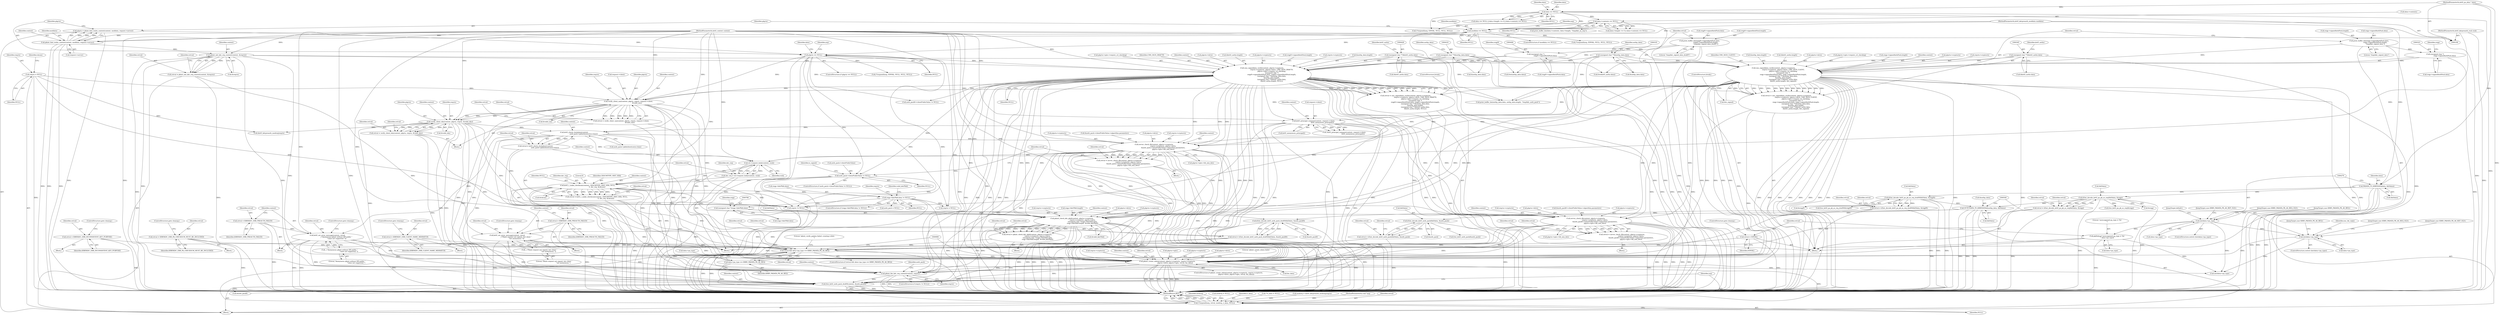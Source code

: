 digraph "0_krb5_e3b5a5e5267818c97750b266df50b6a3d4649604_1@API" {
"1000885" [label="(Call,pkinit_create_edata(context, plgctx->cryptoctx, reqctx->cryptoctx,\n                                plgctx->idctx, plgctx->opts, retval, &e_data))"];
"1000485" [label="(Call,verify_client_eku(context, plgctx, reqctx, &valid_eku))"];
"1000460" [label="(Call,verify_client_san(context, plgctx, reqctx, request->client,\n                                   &valid_san))"];
"1000388" [label="(Call,cms_signeddata_verify(context, plgctx->cryptoctx,\n                                       reqctx->cryptoctx, plgctx->idctx, CMS_SIGN_DRAFT9,\n                                       plgctx->opts->require_crl_checking,\n                                       (unsigned char *)\n                                       reqp9->signedAuthPack.data, reqp9->signedAuthPack.length,\n                                       (unsigned char **)&authp_data.data,\n                                       &authp_data.length,\n                                       (unsigned char **)&krb5_authz.data,\n                                       &krb5_authz.length, NULL))"];
"1000250" [label="(Call,pkinit_init_kdc_req_context(context, &reqctx))"];
"1000222" [label="(Call,pkinit_find_realm_context(context, moddata, request->server))"];
"1000109" [label="(MethodParameterIn,krb5_context context)"];
"1000209" [label="(Call,moddata == NULL)"];
"1000116" [label="(MethodParameterIn,krb5_kdcpreauth_moddata moddata)"];
"1000186" [label="(Call,data == NULL)"];
"1000113" [label="(MethodParameterIn,krb5_pa_data * data)"];
"1000195" [label="(Call,data->contents == NULL)"];
"1000405" [label="(Call,(unsigned char *)\n                                       reqp9->signedAuthPack.data)"];
"1000374" [label="(Call,print_buffer_bin(reqp9->signedAuthPack.data,\n                         reqp9->signedAuthPack.length,\n                         \"/tmp/kdc_signed_data_draft9\"))"];
"1000417" [label="(Call,(unsigned char **)&authp_data.data)"];
"1000427" [label="(Call,(unsigned char **)&krb5_authz.data)"];
"1000229" [label="(Call,plgctx == NULL)"];
"1000220" [label="(Call,plgctx = pkinit_find_realm_context(context, moddata, request->server))"];
"1000305" [label="(Call,cms_signeddata_verify(context, plgctx->cryptoctx,\n                                       reqctx->cryptoctx, plgctx->idctx, CMS_SIGN_CLIENT,\n                                       plgctx->opts->require_crl_checking,\n                                       (unsigned char *)\n                                       reqp->signedAuthPack.data, reqp->signedAuthPack.length,\n                                       (unsigned char **)&authp_data.data,\n                                       &authp_data.length,\n                                       (unsigned char **)&krb5_authz.data,\n                                       &krb5_authz.length, &is_signed))"];
"1000322" [label="(Call,(unsigned char *)\n                                       reqp->signedAuthPack.data)"];
"1000291" [label="(Call,print_buffer_bin(reqp->signedAuthPack.data,\n                         reqp->signedAuthPack.length,\n                         \"/tmp/kdc_signed_data\"))"];
"1000334" [label="(Call,(unsigned char **)&authp_data.data)"];
"1000344" [label="(Call,(unsigned char **)&krb5_authz.data)"];
"1000151" [label="(Call,reqctx = NULL)"];
"1000754" [label="(Call,pkinit_check_kdc_pkid(context, plgctx->cryptoctx,\n                                           reqctx->cryptoctx, plgctx->idctx,\n                                           (unsigned char *)reqp->kdcPkId.data,\n                                           reqp->kdcPkId.length, &valid_kdcPkId))"];
"1000631" [label="(Call,krb5_c_make_checksum(context, CKSUMTYPE_NIST_SHA, NULL,\n                                      0, der_req, &cksum))"];
"1000626" [label="(Call,cb->request_body(context, rock))"];
"1000561" [label="(Call,krb5_check_clockskew(context,\n                                      auth_pack->pkAuthenticator.ctime))"];
"1000509" [label="(Call,krb5_principal_compare(context, request->client,\n                                    krb5_anonymous_principal()))"];
"1000580" [label="(Call,server_check_dh(context, plgctx->cryptoctx,\n                                     reqctx->cryptoctx, plgctx->idctx,\n                                     &auth_pack->clientPublicValue->algorithm.parameters,\n                                     plgctx->opts->dh_min_bits))"];
"1000115" [label="(MethodParameterIn,krb5_kdcpreauth_rock rock)"];
"1000572" [label="(Call,auth_pack->clientPublicValue != NULL)"];
"1000624" [label="(Call,der_req = cb->request_body(context, rock))"];
"1000765" [label="(Call,(unsigned char *)reqp->kdcPkId.data)"];
"1000740" [label="(Call,reqp->kdcPkId.data != NULL)"];
"1000618" [label="(Call,krb5_set_error_message(context, retval,\n                                   _(\"Anonymous pkinit without DH public \"\n                                     \"value not supported.\")))"];
"1000615" [label="(Call,retval = KRB5KDC_ERR_PREAUTH_FAILED)"];
"1000621" [label="(Call,_(\"Anonymous pkinit without DH public \"\n                                     \"value not supported.\"))"];
"1000820" [label="(Call,server_check_dh(context, plgctx->cryptoctx,\n                                     reqctx->cryptoctx, plgctx->idctx,\n                                     &auth_pack9->clientPublicValue->algorithm.parameters,\n                                     plgctx->opts->dh_min_bits))"];
"1000519" [label="(Call,krb5_set_error_message(context, retval,\n                                   _(\"Pkinit request not signed, but client \"\n                                     \"not anonymous.\")))"];
"1000516" [label="(Call,retval = KRB5KDC_ERR_PREAUTH_FAILED)"];
"1000522" [label="(Call,_(\"Pkinit request not signed, but client \"\n                                     \"not anonymous.\"))"];
"1000874" [label="(Call,retval && data->pa_type == KRB5_PADATA_PK_AS_REQ)"];
"1000578" [label="(Call,retval = server_check_dh(context, plgctx->cryptoctx,\n                                     reqctx->cryptoctx, plgctx->idctx,\n                                     &auth_pack->clientPublicValue->algorithm.parameters,\n                                     plgctx->opts->dh_min_bits))"];
"1000629" [label="(Call,retval = krb5_c_make_checksum(context, CKSUMTYPE_NIST_SHA, NULL,\n                                      0, der_req, &cksum))"];
"1000559" [label="(Call,retval = krb5_check_clockskew(context,\n                                      auth_pack->pkAuthenticator.ctime))"];
"1000458" [label="(Call,retval = verify_client_san(context, plgctx, reqctx, request->client,\n                                   &valid_san))"];
"1000303" [label="(Call,retval = cms_signeddata_verify(context, plgctx->cryptoctx,\n                                       reqctx->cryptoctx, plgctx->idctx, CMS_SIGN_CLIENT,\n                                       plgctx->opts->require_crl_checking,\n                                       (unsigned char *)\n                                       reqp->signedAuthPack.data, reqp->signedAuthPack.length,\n                                       (unsigned char **)&authp_data.data,\n                                       &authp_data.length,\n                                       (unsigned char **)&krb5_authz.data,\n                                       &krb5_authz.length, &is_signed))"];
"1000752" [label="(Call,retval = pkinit_check_kdc_pkid(context, plgctx->cryptoctx,\n                                           reqctx->cryptoctx, plgctx->idctx,\n                                           (unsigned char *)reqp->kdcPkId.data,\n                                           reqp->kdcPkId.length, &valid_kdcPkId))"];
"1000501" [label="(Call,retval = KRB5KDC_ERR_INCONSISTENT_KEY_PURPOSE)"];
"1000546" [label="(Call,retval = k5int_decode_krb5_auth_pack(&k5data, &auth_pack))"];
"1000548" [label="(Call,k5int_decode_krb5_auth_pack(&k5data, &auth_pack))"];
"1000533" [label="(Call,OCTETDATA_TO_KRB5DATA(&authp_data, &k5data))"];
"1000363" [label="(Call,k5int_decode_krb5_pa_pk_as_req_draft9(&k5data, &reqp9))"];
"1000264" [label="(Call,PADATA_TO_KRB5DATA(data, &k5data))"];
"1000280" [label="(Call,k5int_decode_krb5_pa_pk_as_req(&k5data, &reqp))"];
"1000735" [label="(Call,retval = KRB5KDC_ERR_PA_CHECKSUM_MUST_BE_INCLUDED)"];
"1000278" [label="(Call,retval = k5int_decode_krb5_pa_pk_as_req(&k5data, &reqp))"];
"1000483" [label="(Call,retval = verify_client_eku(context, plgctx, reqctx, &valid_eku))"];
"1000445" [label="(Call,retval = EINVAL)"];
"1000798" [label="(Call,retval = k5int_decode_krb5_auth_pack_draft9(&k5data, &auth_pack9))"];
"1000800" [label="(Call,k5int_decode_krb5_auth_pack_draft9(&k5data, &auth_pack9))"];
"1000386" [label="(Call,retval = cms_signeddata_verify(context, plgctx->cryptoctx,\n                                       reqctx->cryptoctx, plgctx->idctx, CMS_SIGN_DRAFT9,\n                                       plgctx->opts->require_crl_checking,\n                                       (unsigned char *)\n                                       reqp9->signedAuthPack.data, reqp9->signedAuthPack.length,\n                                       (unsigned char **)&authp_data.data,\n                                       &authp_data.length,\n                                       (unsigned char **)&krb5_authz.data,\n                                       &krb5_authz.length, NULL))"];
"1000479" [label="(Call,retval = KRB5KDC_ERR_CLIENT_NAME_MISMATCH)"];
"1000818" [label="(Call,retval = server_check_dh(context, plgctx->cryptoctx,\n                                     reqctx->cryptoctx, plgctx->idctx,\n                                     &auth_pack9->clientPublicValue->algorithm.parameters,\n                                     plgctx->opts->dh_min_bits))"];
"1000361" [label="(Call,retval = k5int_decode_krb5_pa_pk_as_req_draft9(&k5data, &reqp9))"];
"1000248" [label="(Call,retval = pkinit_init_kdc_req_context(context, &reqctx))"];
"1000876" [label="(Call,data->pa_type == KRB5_PADATA_PK_AS_REQ)"];
"1000440" [label="(Call,pkiDebug(\"unrecognized pa_type = %d\n\", data->pa_type))"];
"1000269" [label="(Call,(int)data->pa_type)"];
"1000539" [label="(Call,(int)data->pa_type)"];
"1000937" [label="(Call,pkinit_fini_kdc_req_context(context, reqctx))"];
"1000943" [label="(Call,free_krb5_auth_pack_draft9(context, &auth_pack9))"];
"1000947" [label="(Call,(*respond)(arg, retval, modreq, e_data, NULL))"];
"1000576" [label="(Identifier,NULL)"];
"1000249" [label="(Identifier,retval)"];
"1000438" [label="(ControlStructure,break;)"];
"1000460" [label="(Call,verify_client_san(context, plgctx, reqctx, request->client,\n                                   &valid_san))"];
"1000386" [label="(Call,retval = cms_signeddata_verify(context, plgctx->cryptoctx,\n                                       reqctx->cryptoctx, plgctx->idctx, CMS_SIGN_DRAFT9,\n                                       plgctx->opts->require_crl_checking,\n                                       (unsigned char *)\n                                       reqp9->signedAuthPack.data, reqp9->signedAuthPack.length,\n                                       (unsigned char **)&authp_data.data,\n                                       &authp_data.length,\n                                       (unsigned char **)&krb5_authz.data,\n                                       &krb5_authz.length, NULL))"];
"1000242" [label="(Identifier,data)"];
"1000752" [label="(Call,retval = pkinit_check_kdc_pkid(context, plgctx->cryptoctx,\n                                           reqctx->cryptoctx, plgctx->idctx,\n                                           (unsigned char *)reqp->kdcPkId.data,\n                                           reqp->kdcPkId.length, &valid_kdcPkId))"];
"1000516" [label="(Call,retval = KRB5KDC_ERR_PREAUTH_FAILED)"];
"1000539" [label="(Call,(int)data->pa_type)"];
"1000417" [label="(Call,(unsigned char **)&authp_data.data)"];
"1000577" [label="(Block,)"];
"1000486" [label="(Identifier,context)"];
"1000617" [label="(Identifier,KRB5KDC_ERR_PREAUTH_FAILED)"];
"1000186" [label="(Call,data == NULL)"];
"1000614" [label="(Block,)"];
"1000839" [label="(Call,plgctx->opts->dh_min_bits)"];
"1000265" [label="(Identifier,data)"];
"1000746" [label="(Identifier,NULL)"];
"1000419" [label="(Call,&authp_data.data)"];
"1000640" [label="(Identifier,retval)"];
"1000569" [label="(Identifier,retval)"];
"1000234" [label="(Identifier,arg)"];
"1000912" [label="(Call,free_krb5_pa_pk_as_req(&reqp))"];
"1000861" [label="(Identifier,enc_tkt_reply)"];
"1000884" [label="(ControlStructure,if (pkinit_create_edata(context, plgctx->cryptoctx, reqctx->cryptoctx,\n                                plgctx->idctx, plgctx->opts, retval, &e_data)))"];
"1000364" [label="(Call,&k5data)"];
"1000756" [label="(Call,plgctx->cryptoctx)"];
"1000271" [label="(Call,data->pa_type)"];
"1000599" [label="(Call,plgctx->opts->dh_min_bits)"];
"1000346" [label="(Call,&krb5_authz.data)"];
"1000374" [label="(Call,print_buffer_bin(reqp9->signedAuthPack.data,\n                         reqp9->signedAuthPack.length,\n                         \"/tmp/kdc_signed_data_draft9\"))"];
"1000869" [label="(Call,reqctx = NULL)"];
"1000331" [label="(Identifier,reqp)"];
"1000116" [label="(MethodParameterIn,krb5_kdcpreauth_moddata moddata)"];
"1000801" [label="(Call,&k5data)"];
"1000278" [label="(Call,retval = k5int_decode_krb5_pa_pk_as_req(&k5data, &reqp))"];
"1000797" [label="(JumpTarget,case KRB5_PADATA_PK_AS_REQ_OLD:)"];
"1000900" [label="(Call,&e_data)"];
"1000821" [label="(Identifier,context)"];
"1000876" [label="(Call,data->pa_type == KRB5_PADATA_PK_AS_REQ)"];
"1000281" [label="(Call,&k5data)"];
"1000736" [label="(Identifier,retval)"];
"1000255" [label="(Identifier,retval)"];
"1000934" [label="(Call,reqctx != NULL)"];
"1000825" [label="(Call,reqctx->cryptoctx)"];
"1000225" [label="(Call,request->server)"];
"1000517" [label="(Identifier,retval)"];
"1000362" [label="(Identifier,retval)"];
"1000188" [label="(Identifier,NULL)"];
"1000581" [label="(Identifier,context)"];
"1000753" [label="(Identifier,retval)"];
"1000820" [label="(Call,server_check_dh(context, plgctx->cryptoctx,\n                                     reqctx->cryptoctx, plgctx->idctx,\n                                     &auth_pack9->clientPublicValue->algorithm.parameters,\n                                     plgctx->opts->dh_min_bits))"];
"1000447" [label="(Identifier,EINVAL)"];
"1000442" [label="(Call,data->pa_type)"];
"1000458" [label="(Call,retval = verify_client_san(context, plgctx, reqctx, request->client,\n                                   &valid_san))"];
"1000800" [label="(Call,k5int_decode_krb5_auth_pack_draft9(&k5data, &auth_pack9))"];
"1000777" [label="(Call,&valid_kdcPkId)"];
"1000213" [label="(Call,(*respond)(arg, EINVAL, NULL, NULL, NULL))"];
"1000435" [label="(Identifier,krb5_authz)"];
"1000933" [label="(ControlStructure,if (reqctx != NULL))"];
"1000488" [label="(Identifier,reqctx)"];
"1000628" [label="(Identifier,rock)"];
"1000251" [label="(Identifier,context)"];
"1000819" [label="(Identifier,retval)"];
"1000741" [label="(Call,reqp->kdcPkId.data)"];
"1000950" [label="(Identifier,modreq)"];
"1000179" [label="(Call,modreq = NULL)"];
"1000546" [label="(Call,retval = k5int_decode_krb5_auth_pack(&k5data, &auth_pack))"];
"1000279" [label="(Identifier,retval)"];
"1000571" [label="(ControlStructure,if (auth_pack->clientPublicValue != NULL))"];
"1000739" [label="(ControlStructure,if (reqp->kdcPkId.data != NULL))"];
"1000201" [label="(Call,(*respond)(arg, EINVAL, NULL, NULL, NULL))"];
"1000407" [label="(Call,reqp9->signedAuthPack.data)"];
"1000951" [label="(Identifier,e_data)"];
"1000759" [label="(Call,reqctx->cryptoctx)"];
"1000942" [label="(Identifier,auth_pack)"];
"1000483" [label="(Call,retval = verify_client_eku(context, plgctx, reqctx, &valid_eku))"];
"1000336" [label="(Call,&authp_data.data)"];
"1000789" [label="(Identifier,reqctx)"];
"1000551" [label="(Call,&auth_pack)"];
"1000439" [label="(JumpTarget,default:)"];
"1000560" [label="(Identifier,retval)"];
"1000554" [label="(Identifier,retval)"];
"1000283" [label="(Call,&reqp)"];
"1000192" [label="(Identifier,data)"];
"1000806" [label="(Identifier,retval)"];
"1000508" [label="(Call,!krb5_principal_compare(context, request->client,\n                                    krb5_anonymous_principal()))"];
"1000582" [label="(Call,plgctx->cryptoctx)"];
"1000470" [label="(Identifier,retval)"];
"1000503" [label="(Identifier,KRB5KDC_ERR_INCONSISTENT_KEY_PURPOSE)"];
"1000286" [label="(Identifier,retval)"];
"1000563" [label="(Call,auth_pack->pkAuthenticator.ctime)"];
"1000240" [label="(Call,print_buffer_bin(data->contents, data->length, \"/tmp/kdc_as_req\"))"];
"1000322" [label="(Call,(unsigned char *)\n                                       reqp->signedAuthPack.data)"];
"1000520" [label="(Identifier,context)"];
"1000504" [label="(ControlStructure,goto cleanup;)"];
"1000119" [label="(Block,)"];
"1000462" [label="(Identifier,plgctx)"];
"1000937" [label="(Call,pkinit_fini_kdc_req_context(context, reqctx))"];
"1000487" [label="(Identifier,plgctx)"];
"1000393" [label="(Call,reqctx->cryptoctx)"];
"1000222" [label="(Call,pkinit_find_realm_context(context, moddata, request->server))"];
"1000189" [label="(Call,data->length <= 0 || data->contents == NULL)"];
"1000423" [label="(Call,&authp_data.length)"];
"1000633" [label="(Identifier,CKSUMTYPE_NIST_SHA)"];
"1000559" [label="(Call,retval = krb5_check_clockskew(context,\n                                      auth_pack->pkAuthenticator.ctime))"];
"1000352" [label="(Identifier,krb5_authz)"];
"1000579" [label="(Identifier,retval)"];
"1000938" [label="(Identifier,context)"];
"1000624" [label="(Call,der_req = cb->request_body(context, rock))"];
"1000780" [label="(Identifier,retval)"];
"1000445" [label="(Call,retval = EINVAL)"];
"1000175" [label="(Call,**e_data = NULL)"];
"1000305" [label="(Call,cms_signeddata_verify(context, plgctx->cryptoctx,\n                                       reqctx->cryptoctx, plgctx->idctx, CMS_SIGN_CLIENT,\n                                       plgctx->opts->require_crl_checking,\n                                       (unsigned char *)\n                                       reqp->signedAuthPack.data, reqp->signedAuthPack.length,\n                                       (unsigned char **)&authp_data.data,\n                                       &authp_data.length,\n                                       (unsigned char **)&krb5_authz.data,\n                                       &krb5_authz.length, &is_signed))"];
"1000947" [label="(Call,(*respond)(arg, retval, modreq, e_data, NULL))"];
"1000754" [label="(Call,pkinit_check_kdc_pkid(context, plgctx->cryptoctx,\n                                           reqctx->cryptoctx, plgctx->idctx,\n                                           (unsigned char *)reqp->kdcPkId.data,\n                                           reqp->kdcPkId.length, &valid_kdcPkId))"];
"1000525" [label="(Call,print_buffer_bin(authp_data.data, authp_data.length, \"/tmp/kdc_auth_pack\"))"];
"1000485" [label="(Call,verify_client_eku(context, plgctx, reqctx, &valid_eku))"];
"1000750" [label="(Identifier,valid_kdcPkId)"];
"1000269" [label="(Call,(int)data->pa_type)"];
"1000828" [label="(Call,plgctx->idctx)"];
"1000388" [label="(Call,cms_signeddata_verify(context, plgctx->cryptoctx,\n                                       reqctx->cryptoctx, plgctx->idctx, CMS_SIGN_DRAFT9,\n                                       plgctx->opts->require_crl_checking,\n                                       (unsigned char *)\n                                       reqp9->signedAuthPack.data, reqp9->signedAuthPack.length,\n                                       (unsigned char **)&authp_data.data,\n                                       &authp_data.length,\n                                       (unsigned char **)&krb5_authz.data,\n                                       &krb5_authz.length, NULL))"];
"1000875" [label="(Identifier,retval)"];
"1000230" [label="(Identifier,plgctx)"];
"1000864" [label="(Call,modreq = (krb5_kdcpreauth_modreq)reqctx)"];
"1000297" [label="(Call,reqp->signedAuthPack.length)"];
"1000457" [label="(Block,)"];
"1000939" [label="(Identifier,reqctx)"];
"1000580" [label="(Call,server_check_dh(context, plgctx->cryptoctx,\n                                     reqctx->cryptoctx, plgctx->idctx,\n                                     &auth_pack->clientPublicValue->algorithm.parameters,\n                                     plgctx->opts->dh_min_bits))"];
"1000292" [label="(Call,reqp->signedAuthPack.data)"];
"1000536" [label="(Call,&k5data)"];
"1000480" [label="(Identifier,retval)"];
"1000502" [label="(Identifier,retval)"];
"1000252" [label="(Call,&reqctx)"];
"1000626" [label="(Call,cb->request_body(context, rock))"];
"1000196" [label="(Call,data->contents)"];
"1000629" [label="(Call,retval = krb5_c_make_checksum(context, CKSUMTYPE_NIST_SHA, NULL,\n                                      0, der_req, &cksum))"];
"1000229" [label="(Call,plgctx == NULL)"];
"1000223" [label="(Identifier,context)"];
"1000109" [label="(MethodParameterIn,krb5_context context)"];
"1000387" [label="(Identifier,retval)"];
"1000533" [label="(Call,OCTETDATA_TO_KRB5DATA(&authp_data, &k5data))"];
"1000940" [label="(Call,free_krb5_auth_pack(&auth_pack))"];
"1000877" [label="(Call,data->pa_type)"];
"1000363" [label="(Call,k5int_decode_krb5_pa_pk_as_req_draft9(&k5data, &reqp9))"];
"1000798" [label="(Call,retval = k5int_decode_krb5_auth_pack_draft9(&k5data, &auth_pack9))"];
"1000896" [label="(Call,plgctx->opts)"];
"1000211" [label="(Identifier,NULL)"];
"1000153" [label="(Identifier,NULL)"];
"1000518" [label="(Identifier,KRB5KDC_ERR_PREAUTH_FAILED)"];
"1000632" [label="(Identifier,context)"];
"1000874" [label="(Call,retval && data->pa_type == KRB5_PADATA_PK_AS_REQ)"];
"1000887" [label="(Call,plgctx->cryptoctx)"];
"1000291" [label="(Call,print_buffer_bin(reqp->signedAuthPack.data,\n                         reqp->signedAuthPack.length,\n                         \"/tmp/kdc_signed_data\"))"];
"1000156" [label="(Identifier,cksum)"];
"1000461" [label="(Identifier,context)"];
"1000429" [label="(Call,&krb5_authz.data)"];
"1000591" [label="(Call,&auth_pack->clientPublicValue->algorithm.parameters)"];
"1000634" [label="(Identifier,NULL)"];
"1000316" [label="(Identifier,CMS_SIGN_CLIENT)"];
"1000484" [label="(Identifier,retval)"];
"1000210" [label="(Identifier,moddata)"];
"1000427" [label="(Call,(unsigned char **)&krb5_authz.data)"];
"1000905" [label="(Call,(int)data->pa_type)"];
"1000187" [label="(Identifier,data)"];
"1000573" [label="(Call,auth_pack->clientPublicValue)"];
"1000489" [label="(Call,&valid_eku)"];
"1000113" [label="(MethodParameterIn,krb5_pa_data * data)"];
"1000929" [label="(Call,free(krb5_authz.data))"];
"1000414" [label="(Identifier,reqp9)"];
"1000302" [label="(Literal,\"/tmp/kdc_signed_data\")"];
"1000562" [label="(Identifier,context)"];
"1000514" [label="(Call,krb5_anonymous_principal())"];
"1000344" [label="(Call,(unsigned char **)&krb5_authz.data)"];
"1000548" [label="(Call,k5int_decode_krb5_auth_pack(&k5data, &auth_pack))"];
"1000185" [label="(Call,data == NULL || data->length <= 0 || data->contents == NULL)"];
"1000561" [label="(Call,krb5_check_clockskew(context,\n                                      auth_pack->pkAuthenticator.ctime))"];
"1000209" [label="(Call,moddata == NULL)"];
"1000588" [label="(Call,plgctx->idctx)"];
"1000831" [label="(Call,&auth_pack9->clientPublicValue->algorithm.parameters)"];
"1000822" [label="(Call,plgctx->cryptoctx)"];
"1000524" [label="(ControlStructure,goto cleanup;)"];
"1000796" [label="(JumpTarget,case KRB5_PADATA_PK_AS_REP_OLD:)"];
"1000615" [label="(Call,retval = KRB5KDC_ERR_PREAUTH_FAILED)"];
"1000340" [label="(Call,&authp_data.length)"];
"1000350" [label="(Call,&krb5_authz.length)"];
"1000354" [label="(Call,&is_signed)"];
"1000400" [label="(Call,plgctx->opts->require_crl_checking)"];
"1000492" [label="(Identifier,retval)"];
"1000303" [label="(Call,retval = cms_signeddata_verify(context, plgctx->cryptoctx,\n                                       reqctx->cryptoctx, plgctx->idctx, CMS_SIGN_CLIENT,\n                                       plgctx->opts->require_crl_checking,\n                                       (unsigned char *)\n                                       reqp->signedAuthPack.data, reqp->signedAuthPack.length,\n                                       (unsigned char **)&authp_data.data,\n                                       &authp_data.length,\n                                       (unsigned char **)&krb5_authz.data,\n                                       &krb5_authz.length, &is_signed))"];
"1000221" [label="(Identifier,plgctx)"];
"1000342" [label="(Identifier,authp_data)"];
"1000943" [label="(Call,free_krb5_auth_pack_draft9(context, &auth_pack9))"];
"1000356" [label="(ControlStructure,break;)"];
"1000199" [label="(Identifier,NULL)"];
"1000549" [label="(Call,&k5data)"];
"1000817" [label="(Block,)"];
"1000572" [label="(Call,auth_pack->clientPublicValue != NULL)"];
"1000425" [label="(Identifier,authp_data)"];
"1000737" [label="(Identifier,KRB5KDC_ERR_PA_CHECKSUM_MUST_BE_INCLUDED)"];
"1000735" [label="(Call,retval = KRB5KDC_ERR_PA_CHECKSUM_MUST_BE_INCLUDED)"];
"1000845" [label="(Identifier,retval)"];
"1000622" [label="(Literal,\"Anonymous pkinit without DH public \"\n                                     \"value not supported.\")"];
"1000399" [label="(Identifier,CMS_SIGN_DRAFT9)"];
"1000637" [label="(Call,&cksum)"];
"1000893" [label="(Call,plgctx->idctx)"];
"1000509" [label="(Call,krb5_principal_compare(context, request->client,\n                                    krb5_anonymous_principal()))"];
"1000767" [label="(Call,reqp->kdcPkId.data)"];
"1000522" [label="(Call,_(\"Pkinit request not signed, but client \"\n                                     \"not anonymous.\"))"];
"1000497" [label="(Block,)"];
"1000738" [label="(ControlStructure,goto cleanup;)"];
"1000357" [label="(JumpTarget,case KRB5_PADATA_PK_AS_REP_OLD:)"];
"1000945" [label="(Call,&auth_pack9)"];
"1000944" [label="(Identifier,context)"];
"1000631" [label="(Call,krb5_c_make_checksum(context, CKSUMTYPE_NIST_SHA, NULL,\n                                      0, der_req, &cksum))"];
"1000214" [label="(Identifier,arg)"];
"1000772" [label="(Call,reqp->kdcPkId.length)"];
"1000195" [label="(Call,data->contents == NULL)"];
"1000903" [label="(Literal,\"pkinit_create_edata failed\n\")"];
"1000618" [label="(Call,krb5_set_error_message(context, retval,\n                                   _(\"Anonymous pkinit without DH public \"\n                                     \"value not supported.\")))"];
"1000740" [label="(Call,reqp->kdcPkId.data != NULL)"];
"1000765" [label="(Call,(unsigned char *)reqp->kdcPkId.data)"];
"1000208" [label="(ControlStructure,if (moddata == NULL))"];
"1000511" [label="(Call,request->client)"];
"1000885" [label="(Call,pkinit_create_edata(context, plgctx->cryptoctx, reqctx->cryptoctx,\n                                plgctx->idctx, plgctx->opts, retval, &e_data))"];
"1000324" [label="(Call,reqp->signedAuthPack.data)"];
"1000463" [label="(Identifier,reqctx)"];
"1000519" [label="(Call,krb5_set_error_message(context, retval,\n                                   _(\"Pkinit request not signed, but client \"\n                                     \"not anonymous.\")))"];
"1000818" [label="(Call,retval = server_check_dh(context, plgctx->cryptoctx,\n                                     reqctx->cryptoctx, plgctx->idctx,\n                                     &auth_pack9->clientPublicValue->algorithm.parameters,\n                                     plgctx->opts->dh_min_bits))"];
"1000544" [label="(Block,)"];
"1000459" [label="(Identifier,retval)"];
"1000437" [label="(Identifier,NULL)"];
"1000616" [label="(Identifier,retval)"];
"1000358" [label="(JumpTarget,case KRB5_PADATA_PK_AS_REQ_OLD:)"];
"1000585" [label="(Call,reqctx->cryptoctx)"];
"1000274" [label="(Block,)"];
"1000799" [label="(Identifier,retval)"];
"1000792" [label="(Call,auth_pack = NULL)"];
"1000538" [label="(ControlStructure,switch ((int)data->pa_type))"];
"1000605" [label="(Identifier,retval)"];
"1000151" [label="(Call,reqctx = NULL)"];
"1000264" [label="(Call,PADATA_TO_KRB5DATA(data, &k5data))"];
"1000630" [label="(Identifier,retval)"];
"1000925" [label="(Call,free(authp_data.data))"];
"1000636" [label="(Identifier,der_req)"];
"1000755" [label="(Identifier,context)"];
"1000523" [label="(Literal,\"Pkinit request not signed, but client \"\n                                     \"not anonymous.\")"];
"1000313" [label="(Call,plgctx->idctx)"];
"1000479" [label="(Call,retval = KRB5KDC_ERR_CLIENT_NAME_MISMATCH)"];
"1000361" [label="(Call,retval = k5int_decode_krb5_pa_pk_as_req_draft9(&k5data, &reqp9))"];
"1000280" [label="(Call,k5int_decode_krb5_pa_pk_as_req(&k5data, &reqp))"];
"1000366" [label="(Call,&reqp9)"];
"1000482" [label="(ControlStructure,goto cleanup;)"];
"1000369" [label="(Identifier,retval)"];
"1000948" [label="(Identifier,arg)"];
"1000266" [label="(Call,&k5data)"];
"1000228" [label="(ControlStructure,if (plgctx == NULL))"];
"1000534" [label="(Call,&authp_data)"];
"1000118" [label="(MethodParameterIn,void *arg)"];
"1000389" [label="(Identifier,context)"];
"1000621" [label="(Call,_(\"Anonymous pkinit without DH public \"\n                                     \"value not supported.\"))"];
"1000268" [label="(ControlStructure,switch ((int)data->pa_type))"];
"1000446" [label="(Identifier,retval)"];
"1000440" [label="(Call,pkiDebug(\"unrecognized pa_type = %d\n\", data->pa_type))"];
"1000922" [label="(Call,free_krb5_pa_pk_as_req_draft9(&reqp9))"];
"1000547" [label="(Identifier,retval)"];
"1000317" [label="(Call,plgctx->opts->require_crl_checking)"];
"1000762" [label="(Call,plgctx->idctx)"];
"1000812" [label="(Call,auth_pack9->clientPublicValue != NULL)"];
"1000115" [label="(MethodParameterIn,krb5_kdcpreauth_rock rock)"];
"1000224" [label="(Identifier,moddata)"];
"1000334" [label="(Call,(unsigned char **)&authp_data.data)"];
"1000747" [label="(Block,)"];
"1000233" [label="(Call,(*respond)(arg, EINVAL, NULL, NULL, NULL))"];
"1000329" [label="(Call,reqp->signedAuthPack.length)"];
"1000510" [label="(Identifier,context)"];
"1000952" [label="(Identifier,NULL)"];
"1000304" [label="(Identifier,retval)"];
"1000515" [label="(Block,)"];
"1000380" [label="(Call,reqp9->signedAuthPack.length)"];
"1000803" [label="(Call,&auth_pack9)"];
"1000953" [label="(MethodReturn,RET)"];
"1000467" [label="(Call,&valid_san)"];
"1000306" [label="(Identifier,context)"];
"1000248" [label="(Call,retval = pkinit_init_kdc_req_context(context, &reqctx))"];
"1000880" [label="(Identifier,KRB5_PADATA_PK_AS_REQ)"];
"1000250" [label="(Call,pkinit_init_kdc_req_context(context, &reqctx))"];
"1000385" [label="(Literal,\"/tmp/kdc_signed_data_draft9\")"];
"1000152" [label="(Identifier,reqctx)"];
"1000625" [label="(Identifier,der_req)"];
"1000883" [label="(Literal,\"pkinit_verify_padata failed: creating e-data\n\")"];
"1000275" [label="(JumpTarget,case KRB5_PADATA_PK_AS_REQ:)"];
"1000627" [label="(Identifier,context)"];
"1000890" [label="(Call,reqctx->cryptoctx)"];
"1000619" [label="(Identifier,context)"];
"1000674" [label="(Block,)"];
"1000521" [label="(Identifier,retval)"];
"1000405" [label="(Call,(unsigned char *)\n                                       reqp9->signedAuthPack.data)"];
"1000396" [label="(Call,plgctx->idctx)"];
"1000220" [label="(Call,plgctx = pkinit_find_realm_context(context, moddata, request->server))"];
"1000886" [label="(Identifier,context)"];
"1000433" [label="(Call,&krb5_authz.length)"];
"1000390" [label="(Call,plgctx->cryptoctx)"];
"1000873" [label="(ControlStructure,if (retval && data->pa_type == KRB5_PADATA_PK_AS_REQ))"];
"1000375" [label="(Call,reqp9->signedAuthPack.data)"];
"1000866" [label="(Call,(krb5_kdcpreauth_modreq)reqctx)"];
"1000441" [label="(Literal,\"unrecognized pa_type = %d\n\")"];
"1000899" [label="(Identifier,retval)"];
"1000307" [label="(Call,plgctx->cryptoctx)"];
"1000635" [label="(Literal,0)"];
"1000774" [label="(Identifier,reqp)"];
"1000613" [label="(Identifier,is_signed)"];
"1000501" [label="(Call,retval = KRB5KDC_ERR_INCONSISTENT_KEY_PURPOSE)"];
"1000231" [label="(Identifier,NULL)"];
"1000464" [label="(Call,request->client)"];
"1000623" [label="(ControlStructure,goto cleanup;)"];
"1000949" [label="(Identifier,retval)"];
"1000545" [label="(JumpTarget,case KRB5_PADATA_PK_AS_REQ:)"];
"1000475" [label="(Block,)"];
"1000620" [label="(Identifier,retval)"];
"1000481" [label="(Identifier,KRB5KDC_ERR_CLIENT_NAME_MISMATCH)"];
"1000310" [label="(Call,reqctx->cryptoctx)"];
"1000578" [label="(Call,retval = server_check_dh(context, plgctx->cryptoctx,\n                                     reqctx->cryptoctx, plgctx->idctx,\n                                     &auth_pack->clientPublicValue->algorithm.parameters,\n                                     plgctx->opts->dh_min_bits))"];
"1000541" [label="(Call,data->pa_type)"];
"1000448" [label="(ControlStructure,goto cleanup;)"];
"1000412" [label="(Call,reqp9->signedAuthPack.length)"];
"1000885" -> "1000884"  [label="AST: "];
"1000885" -> "1000900"  [label="CFG: "];
"1000886" -> "1000885"  [label="AST: "];
"1000887" -> "1000885"  [label="AST: "];
"1000890" -> "1000885"  [label="AST: "];
"1000893" -> "1000885"  [label="AST: "];
"1000896" -> "1000885"  [label="AST: "];
"1000899" -> "1000885"  [label="AST: "];
"1000900" -> "1000885"  [label="AST: "];
"1000903" -> "1000885"  [label="CFG: "];
"1000906" -> "1000885"  [label="CFG: "];
"1000885" -> "1000953"  [label="DDG: "];
"1000885" -> "1000953"  [label="DDG: "];
"1000885" -> "1000953"  [label="DDG: "];
"1000885" -> "1000953"  [label="DDG: "];
"1000885" -> "1000953"  [label="DDG: "];
"1000885" -> "1000953"  [label="DDG: "];
"1000485" -> "1000885"  [label="DDG: "];
"1000460" -> "1000885"  [label="DDG: "];
"1000250" -> "1000885"  [label="DDG: "];
"1000754" -> "1000885"  [label="DDG: "];
"1000754" -> "1000885"  [label="DDG: "];
"1000754" -> "1000885"  [label="DDG: "];
"1000754" -> "1000885"  [label="DDG: "];
"1000305" -> "1000885"  [label="DDG: "];
"1000305" -> "1000885"  [label="DDG: "];
"1000305" -> "1000885"  [label="DDG: "];
"1000305" -> "1000885"  [label="DDG: "];
"1000580" -> "1000885"  [label="DDG: "];
"1000580" -> "1000885"  [label="DDG: "];
"1000580" -> "1000885"  [label="DDG: "];
"1000580" -> "1000885"  [label="DDG: "];
"1000618" -> "1000885"  [label="DDG: "];
"1000509" -> "1000885"  [label="DDG: "];
"1000820" -> "1000885"  [label="DDG: "];
"1000820" -> "1000885"  [label="DDG: "];
"1000820" -> "1000885"  [label="DDG: "];
"1000820" -> "1000885"  [label="DDG: "];
"1000519" -> "1000885"  [label="DDG: "];
"1000388" -> "1000885"  [label="DDG: "];
"1000388" -> "1000885"  [label="DDG: "];
"1000388" -> "1000885"  [label="DDG: "];
"1000388" -> "1000885"  [label="DDG: "];
"1000561" -> "1000885"  [label="DDG: "];
"1000631" -> "1000885"  [label="DDG: "];
"1000109" -> "1000885"  [label="DDG: "];
"1000874" -> "1000885"  [label="DDG: "];
"1000885" -> "1000937"  [label="DDG: "];
"1000885" -> "1000943"  [label="DDG: "];
"1000885" -> "1000947"  [label="DDG: "];
"1000485" -> "1000483"  [label="AST: "];
"1000485" -> "1000489"  [label="CFG: "];
"1000486" -> "1000485"  [label="AST: "];
"1000487" -> "1000485"  [label="AST: "];
"1000488" -> "1000485"  [label="AST: "];
"1000489" -> "1000485"  [label="AST: "];
"1000483" -> "1000485"  [label="CFG: "];
"1000485" -> "1000953"  [label="DDG: "];
"1000485" -> "1000953"  [label="DDG: "];
"1000485" -> "1000483"  [label="DDG: "];
"1000485" -> "1000483"  [label="DDG: "];
"1000485" -> "1000483"  [label="DDG: "];
"1000485" -> "1000483"  [label="DDG: "];
"1000460" -> "1000485"  [label="DDG: "];
"1000460" -> "1000485"  [label="DDG: "];
"1000460" -> "1000485"  [label="DDG: "];
"1000109" -> "1000485"  [label="DDG: "];
"1000485" -> "1000561"  [label="DDG: "];
"1000485" -> "1000820"  [label="DDG: "];
"1000485" -> "1000866"  [label="DDG: "];
"1000485" -> "1000934"  [label="DDG: "];
"1000485" -> "1000937"  [label="DDG: "];
"1000485" -> "1000943"  [label="DDG: "];
"1000460" -> "1000458"  [label="AST: "];
"1000460" -> "1000467"  [label="CFG: "];
"1000461" -> "1000460"  [label="AST: "];
"1000462" -> "1000460"  [label="AST: "];
"1000463" -> "1000460"  [label="AST: "];
"1000464" -> "1000460"  [label="AST: "];
"1000467" -> "1000460"  [label="AST: "];
"1000458" -> "1000460"  [label="CFG: "];
"1000460" -> "1000953"  [label="DDG: "];
"1000460" -> "1000953"  [label="DDG: "];
"1000460" -> "1000953"  [label="DDG: "];
"1000460" -> "1000458"  [label="DDG: "];
"1000460" -> "1000458"  [label="DDG: "];
"1000460" -> "1000458"  [label="DDG: "];
"1000460" -> "1000458"  [label="DDG: "];
"1000460" -> "1000458"  [label="DDG: "];
"1000388" -> "1000460"  [label="DDG: "];
"1000305" -> "1000460"  [label="DDG: "];
"1000109" -> "1000460"  [label="DDG: "];
"1000229" -> "1000460"  [label="DDG: "];
"1000151" -> "1000460"  [label="DDG: "];
"1000460" -> "1000934"  [label="DDG: "];
"1000460" -> "1000937"  [label="DDG: "];
"1000460" -> "1000943"  [label="DDG: "];
"1000388" -> "1000386"  [label="AST: "];
"1000388" -> "1000437"  [label="CFG: "];
"1000389" -> "1000388"  [label="AST: "];
"1000390" -> "1000388"  [label="AST: "];
"1000393" -> "1000388"  [label="AST: "];
"1000396" -> "1000388"  [label="AST: "];
"1000399" -> "1000388"  [label="AST: "];
"1000400" -> "1000388"  [label="AST: "];
"1000405" -> "1000388"  [label="AST: "];
"1000412" -> "1000388"  [label="AST: "];
"1000417" -> "1000388"  [label="AST: "];
"1000423" -> "1000388"  [label="AST: "];
"1000427" -> "1000388"  [label="AST: "];
"1000433" -> "1000388"  [label="AST: "];
"1000437" -> "1000388"  [label="AST: "];
"1000386" -> "1000388"  [label="CFG: "];
"1000388" -> "1000953"  [label="DDG: "];
"1000388" -> "1000953"  [label="DDG: "];
"1000388" -> "1000953"  [label="DDG: "];
"1000388" -> "1000953"  [label="DDG: "];
"1000388" -> "1000953"  [label="DDG: "];
"1000388" -> "1000953"  [label="DDG: "];
"1000388" -> "1000953"  [label="DDG: "];
"1000388" -> "1000953"  [label="DDG: "];
"1000388" -> "1000953"  [label="DDG: "];
"1000388" -> "1000953"  [label="DDG: "];
"1000388" -> "1000953"  [label="DDG: "];
"1000388" -> "1000386"  [label="DDG: "];
"1000388" -> "1000386"  [label="DDG: "];
"1000388" -> "1000386"  [label="DDG: "];
"1000388" -> "1000386"  [label="DDG: "];
"1000388" -> "1000386"  [label="DDG: "];
"1000388" -> "1000386"  [label="DDG: "];
"1000388" -> "1000386"  [label="DDG: "];
"1000388" -> "1000386"  [label="DDG: "];
"1000388" -> "1000386"  [label="DDG: "];
"1000388" -> "1000386"  [label="DDG: "];
"1000388" -> "1000386"  [label="DDG: "];
"1000388" -> "1000386"  [label="DDG: "];
"1000388" -> "1000386"  [label="DDG: "];
"1000250" -> "1000388"  [label="DDG: "];
"1000109" -> "1000388"  [label="DDG: "];
"1000405" -> "1000388"  [label="DDG: "];
"1000374" -> "1000388"  [label="DDG: "];
"1000417" -> "1000388"  [label="DDG: "];
"1000427" -> "1000388"  [label="DDG: "];
"1000229" -> "1000388"  [label="DDG: "];
"1000388" -> "1000509"  [label="DDG: "];
"1000388" -> "1000525"  [label="DDG: "];
"1000388" -> "1000572"  [label="DDG: "];
"1000388" -> "1000580"  [label="DDG: "];
"1000388" -> "1000580"  [label="DDG: "];
"1000388" -> "1000580"  [label="DDG: "];
"1000388" -> "1000754"  [label="DDG: "];
"1000388" -> "1000754"  [label="DDG: "];
"1000388" -> "1000754"  [label="DDG: "];
"1000388" -> "1000812"  [label="DDG: "];
"1000388" -> "1000820"  [label="DDG: "];
"1000388" -> "1000820"  [label="DDG: "];
"1000388" -> "1000820"  [label="DDG: "];
"1000388" -> "1000869"  [label="DDG: "];
"1000388" -> "1000934"  [label="DDG: "];
"1000388" -> "1000937"  [label="DDG: "];
"1000388" -> "1000943"  [label="DDG: "];
"1000250" -> "1000248"  [label="AST: "];
"1000250" -> "1000252"  [label="CFG: "];
"1000251" -> "1000250"  [label="AST: "];
"1000252" -> "1000250"  [label="AST: "];
"1000248" -> "1000250"  [label="CFG: "];
"1000250" -> "1000953"  [label="DDG: "];
"1000250" -> "1000248"  [label="DDG: "];
"1000250" -> "1000248"  [label="DDG: "];
"1000222" -> "1000250"  [label="DDG: "];
"1000109" -> "1000250"  [label="DDG: "];
"1000250" -> "1000305"  [label="DDG: "];
"1000250" -> "1000937"  [label="DDG: "];
"1000250" -> "1000943"  [label="DDG: "];
"1000222" -> "1000220"  [label="AST: "];
"1000222" -> "1000225"  [label="CFG: "];
"1000223" -> "1000222"  [label="AST: "];
"1000224" -> "1000222"  [label="AST: "];
"1000225" -> "1000222"  [label="AST: "];
"1000220" -> "1000222"  [label="CFG: "];
"1000222" -> "1000953"  [label="DDG: "];
"1000222" -> "1000953"  [label="DDG: "];
"1000222" -> "1000953"  [label="DDG: "];
"1000222" -> "1000220"  [label="DDG: "];
"1000222" -> "1000220"  [label="DDG: "];
"1000222" -> "1000220"  [label="DDG: "];
"1000109" -> "1000222"  [label="DDG: "];
"1000209" -> "1000222"  [label="DDG: "];
"1000116" -> "1000222"  [label="DDG: "];
"1000109" -> "1000108"  [label="AST: "];
"1000109" -> "1000953"  [label="DDG: "];
"1000109" -> "1000305"  [label="DDG: "];
"1000109" -> "1000509"  [label="DDG: "];
"1000109" -> "1000519"  [label="DDG: "];
"1000109" -> "1000561"  [label="DDG: "];
"1000109" -> "1000580"  [label="DDG: "];
"1000109" -> "1000618"  [label="DDG: "];
"1000109" -> "1000626"  [label="DDG: "];
"1000109" -> "1000631"  [label="DDG: "];
"1000109" -> "1000754"  [label="DDG: "];
"1000109" -> "1000820"  [label="DDG: "];
"1000109" -> "1000937"  [label="DDG: "];
"1000109" -> "1000943"  [label="DDG: "];
"1000209" -> "1000208"  [label="AST: "];
"1000209" -> "1000211"  [label="CFG: "];
"1000210" -> "1000209"  [label="AST: "];
"1000211" -> "1000209"  [label="AST: "];
"1000214" -> "1000209"  [label="CFG: "];
"1000221" -> "1000209"  [label="CFG: "];
"1000209" -> "1000953"  [label="DDG: "];
"1000209" -> "1000953"  [label="DDG: "];
"1000116" -> "1000209"  [label="DDG: "];
"1000186" -> "1000209"  [label="DDG: "];
"1000195" -> "1000209"  [label="DDG: "];
"1000209" -> "1000213"  [label="DDG: "];
"1000209" -> "1000229"  [label="DDG: "];
"1000116" -> "1000108"  [label="AST: "];
"1000116" -> "1000953"  [label="DDG: "];
"1000186" -> "1000185"  [label="AST: "];
"1000186" -> "1000188"  [label="CFG: "];
"1000187" -> "1000186"  [label="AST: "];
"1000188" -> "1000186"  [label="AST: "];
"1000192" -> "1000186"  [label="CFG: "];
"1000185" -> "1000186"  [label="CFG: "];
"1000186" -> "1000953"  [label="DDG: "];
"1000186" -> "1000185"  [label="DDG: "];
"1000186" -> "1000185"  [label="DDG: "];
"1000113" -> "1000186"  [label="DDG: "];
"1000186" -> "1000195"  [label="DDG: "];
"1000186" -> "1000201"  [label="DDG: "];
"1000186" -> "1000264"  [label="DDG: "];
"1000113" -> "1000108"  [label="AST: "];
"1000113" -> "1000953"  [label="DDG: "];
"1000113" -> "1000264"  [label="DDG: "];
"1000195" -> "1000189"  [label="AST: "];
"1000195" -> "1000199"  [label="CFG: "];
"1000196" -> "1000195"  [label="AST: "];
"1000199" -> "1000195"  [label="AST: "];
"1000189" -> "1000195"  [label="CFG: "];
"1000195" -> "1000953"  [label="DDG: "];
"1000195" -> "1000189"  [label="DDG: "];
"1000195" -> "1000189"  [label="DDG: "];
"1000195" -> "1000201"  [label="DDG: "];
"1000195" -> "1000240"  [label="DDG: "];
"1000405" -> "1000407"  [label="CFG: "];
"1000406" -> "1000405"  [label="AST: "];
"1000407" -> "1000405"  [label="AST: "];
"1000414" -> "1000405"  [label="CFG: "];
"1000405" -> "1000953"  [label="DDG: "];
"1000374" -> "1000405"  [label="DDG: "];
"1000374" -> "1000274"  [label="AST: "];
"1000374" -> "1000385"  [label="CFG: "];
"1000375" -> "1000374"  [label="AST: "];
"1000380" -> "1000374"  [label="AST: "];
"1000385" -> "1000374"  [label="AST: "];
"1000387" -> "1000374"  [label="CFG: "];
"1000374" -> "1000953"  [label="DDG: "];
"1000417" -> "1000419"  [label="CFG: "];
"1000418" -> "1000417"  [label="AST: "];
"1000419" -> "1000417"  [label="AST: "];
"1000425" -> "1000417"  [label="CFG: "];
"1000417" -> "1000953"  [label="DDG: "];
"1000417" -> "1000525"  [label="DDG: "];
"1000417" -> "1000925"  [label="DDG: "];
"1000427" -> "1000429"  [label="CFG: "];
"1000428" -> "1000427"  [label="AST: "];
"1000429" -> "1000427"  [label="AST: "];
"1000435" -> "1000427"  [label="CFG: "];
"1000427" -> "1000953"  [label="DDG: "];
"1000427" -> "1000929"  [label="DDG: "];
"1000229" -> "1000228"  [label="AST: "];
"1000229" -> "1000231"  [label="CFG: "];
"1000230" -> "1000229"  [label="AST: "];
"1000231" -> "1000229"  [label="AST: "];
"1000234" -> "1000229"  [label="CFG: "];
"1000242" -> "1000229"  [label="CFG: "];
"1000229" -> "1000953"  [label="DDG: "];
"1000229" -> "1000953"  [label="DDG: "];
"1000220" -> "1000229"  [label="DDG: "];
"1000229" -> "1000233"  [label="DDG: "];
"1000229" -> "1000572"  [label="DDG: "];
"1000229" -> "1000812"  [label="DDG: "];
"1000229" -> "1000869"  [label="DDG: "];
"1000229" -> "1000934"  [label="DDG: "];
"1000220" -> "1000119"  [label="AST: "];
"1000221" -> "1000220"  [label="AST: "];
"1000230" -> "1000220"  [label="CFG: "];
"1000220" -> "1000953"  [label="DDG: "];
"1000305" -> "1000303"  [label="AST: "];
"1000305" -> "1000354"  [label="CFG: "];
"1000306" -> "1000305"  [label="AST: "];
"1000307" -> "1000305"  [label="AST: "];
"1000310" -> "1000305"  [label="AST: "];
"1000313" -> "1000305"  [label="AST: "];
"1000316" -> "1000305"  [label="AST: "];
"1000317" -> "1000305"  [label="AST: "];
"1000322" -> "1000305"  [label="AST: "];
"1000329" -> "1000305"  [label="AST: "];
"1000334" -> "1000305"  [label="AST: "];
"1000340" -> "1000305"  [label="AST: "];
"1000344" -> "1000305"  [label="AST: "];
"1000350" -> "1000305"  [label="AST: "];
"1000354" -> "1000305"  [label="AST: "];
"1000303" -> "1000305"  [label="CFG: "];
"1000305" -> "1000953"  [label="DDG: "];
"1000305" -> "1000953"  [label="DDG: "];
"1000305" -> "1000953"  [label="DDG: "];
"1000305" -> "1000953"  [label="DDG: "];
"1000305" -> "1000953"  [label="DDG: "];
"1000305" -> "1000953"  [label="DDG: "];
"1000305" -> "1000953"  [label="DDG: "];
"1000305" -> "1000953"  [label="DDG: "];
"1000305" -> "1000953"  [label="DDG: "];
"1000305" -> "1000953"  [label="DDG: "];
"1000305" -> "1000953"  [label="DDG: "];
"1000305" -> "1000953"  [label="DDG: "];
"1000305" -> "1000303"  [label="DDG: "];
"1000305" -> "1000303"  [label="DDG: "];
"1000305" -> "1000303"  [label="DDG: "];
"1000305" -> "1000303"  [label="DDG: "];
"1000305" -> "1000303"  [label="DDG: "];
"1000305" -> "1000303"  [label="DDG: "];
"1000305" -> "1000303"  [label="DDG: "];
"1000305" -> "1000303"  [label="DDG: "];
"1000305" -> "1000303"  [label="DDG: "];
"1000305" -> "1000303"  [label="DDG: "];
"1000305" -> "1000303"  [label="DDG: "];
"1000305" -> "1000303"  [label="DDG: "];
"1000305" -> "1000303"  [label="DDG: "];
"1000322" -> "1000305"  [label="DDG: "];
"1000291" -> "1000305"  [label="DDG: "];
"1000334" -> "1000305"  [label="DDG: "];
"1000344" -> "1000305"  [label="DDG: "];
"1000305" -> "1000509"  [label="DDG: "];
"1000305" -> "1000525"  [label="DDG: "];
"1000305" -> "1000580"  [label="DDG: "];
"1000305" -> "1000580"  [label="DDG: "];
"1000305" -> "1000580"  [label="DDG: "];
"1000305" -> "1000754"  [label="DDG: "];
"1000305" -> "1000754"  [label="DDG: "];
"1000305" -> "1000754"  [label="DDG: "];
"1000305" -> "1000820"  [label="DDG: "];
"1000305" -> "1000820"  [label="DDG: "];
"1000305" -> "1000820"  [label="DDG: "];
"1000305" -> "1000937"  [label="DDG: "];
"1000305" -> "1000943"  [label="DDG: "];
"1000322" -> "1000324"  [label="CFG: "];
"1000323" -> "1000322"  [label="AST: "];
"1000324" -> "1000322"  [label="AST: "];
"1000331" -> "1000322"  [label="CFG: "];
"1000322" -> "1000953"  [label="DDG: "];
"1000291" -> "1000322"  [label="DDG: "];
"1000291" -> "1000274"  [label="AST: "];
"1000291" -> "1000302"  [label="CFG: "];
"1000292" -> "1000291"  [label="AST: "];
"1000297" -> "1000291"  [label="AST: "];
"1000302" -> "1000291"  [label="AST: "];
"1000304" -> "1000291"  [label="CFG: "];
"1000291" -> "1000953"  [label="DDG: "];
"1000334" -> "1000336"  [label="CFG: "];
"1000335" -> "1000334"  [label="AST: "];
"1000336" -> "1000334"  [label="AST: "];
"1000342" -> "1000334"  [label="CFG: "];
"1000334" -> "1000953"  [label="DDG: "];
"1000334" -> "1000525"  [label="DDG: "];
"1000334" -> "1000925"  [label="DDG: "];
"1000344" -> "1000346"  [label="CFG: "];
"1000345" -> "1000344"  [label="AST: "];
"1000346" -> "1000344"  [label="AST: "];
"1000352" -> "1000344"  [label="CFG: "];
"1000344" -> "1000953"  [label="DDG: "];
"1000344" -> "1000929"  [label="DDG: "];
"1000151" -> "1000119"  [label="AST: "];
"1000151" -> "1000153"  [label="CFG: "];
"1000152" -> "1000151"  [label="AST: "];
"1000153" -> "1000151"  [label="AST: "];
"1000156" -> "1000151"  [label="CFG: "];
"1000151" -> "1000953"  [label="DDG: "];
"1000151" -> "1000866"  [label="DDG: "];
"1000151" -> "1000934"  [label="DDG: "];
"1000754" -> "1000752"  [label="AST: "];
"1000754" -> "1000777"  [label="CFG: "];
"1000755" -> "1000754"  [label="AST: "];
"1000756" -> "1000754"  [label="AST: "];
"1000759" -> "1000754"  [label="AST: "];
"1000762" -> "1000754"  [label="AST: "];
"1000765" -> "1000754"  [label="AST: "];
"1000772" -> "1000754"  [label="AST: "];
"1000777" -> "1000754"  [label="AST: "];
"1000752" -> "1000754"  [label="CFG: "];
"1000754" -> "1000953"  [label="DDG: "];
"1000754" -> "1000953"  [label="DDG: "];
"1000754" -> "1000953"  [label="DDG: "];
"1000754" -> "1000953"  [label="DDG: "];
"1000754" -> "1000953"  [label="DDG: "];
"1000754" -> "1000953"  [label="DDG: "];
"1000754" -> "1000752"  [label="DDG: "];
"1000754" -> "1000752"  [label="DDG: "];
"1000754" -> "1000752"  [label="DDG: "];
"1000754" -> "1000752"  [label="DDG: "];
"1000754" -> "1000752"  [label="DDG: "];
"1000754" -> "1000752"  [label="DDG: "];
"1000754" -> "1000752"  [label="DDG: "];
"1000631" -> "1000754"  [label="DDG: "];
"1000580" -> "1000754"  [label="DDG: "];
"1000580" -> "1000754"  [label="DDG: "];
"1000580" -> "1000754"  [label="DDG: "];
"1000765" -> "1000754"  [label="DDG: "];
"1000754" -> "1000937"  [label="DDG: "];
"1000754" -> "1000943"  [label="DDG: "];
"1000631" -> "1000629"  [label="AST: "];
"1000631" -> "1000637"  [label="CFG: "];
"1000632" -> "1000631"  [label="AST: "];
"1000633" -> "1000631"  [label="AST: "];
"1000634" -> "1000631"  [label="AST: "];
"1000635" -> "1000631"  [label="AST: "];
"1000636" -> "1000631"  [label="AST: "];
"1000637" -> "1000631"  [label="AST: "];
"1000629" -> "1000631"  [label="CFG: "];
"1000631" -> "1000953"  [label="DDG: "];
"1000631" -> "1000953"  [label="DDG: "];
"1000631" -> "1000953"  [label="DDG: "];
"1000631" -> "1000629"  [label="DDG: "];
"1000631" -> "1000629"  [label="DDG: "];
"1000631" -> "1000629"  [label="DDG: "];
"1000631" -> "1000629"  [label="DDG: "];
"1000631" -> "1000629"  [label="DDG: "];
"1000631" -> "1000629"  [label="DDG: "];
"1000626" -> "1000631"  [label="DDG: "];
"1000572" -> "1000631"  [label="DDG: "];
"1000624" -> "1000631"  [label="DDG: "];
"1000631" -> "1000740"  [label="DDG: "];
"1000631" -> "1000934"  [label="DDG: "];
"1000631" -> "1000937"  [label="DDG: "];
"1000631" -> "1000943"  [label="DDG: "];
"1000626" -> "1000624"  [label="AST: "];
"1000626" -> "1000628"  [label="CFG: "];
"1000627" -> "1000626"  [label="AST: "];
"1000628" -> "1000626"  [label="AST: "];
"1000624" -> "1000626"  [label="CFG: "];
"1000626" -> "1000953"  [label="DDG: "];
"1000626" -> "1000624"  [label="DDG: "];
"1000626" -> "1000624"  [label="DDG: "];
"1000561" -> "1000626"  [label="DDG: "];
"1000580" -> "1000626"  [label="DDG: "];
"1000115" -> "1000626"  [label="DDG: "];
"1000561" -> "1000559"  [label="AST: "];
"1000561" -> "1000563"  [label="CFG: "];
"1000562" -> "1000561"  [label="AST: "];
"1000563" -> "1000561"  [label="AST: "];
"1000559" -> "1000561"  [label="CFG: "];
"1000561" -> "1000953"  [label="DDG: "];
"1000561" -> "1000559"  [label="DDG: "];
"1000561" -> "1000559"  [label="DDG: "];
"1000509" -> "1000561"  [label="DDG: "];
"1000561" -> "1000580"  [label="DDG: "];
"1000561" -> "1000618"  [label="DDG: "];
"1000561" -> "1000937"  [label="DDG: "];
"1000561" -> "1000943"  [label="DDG: "];
"1000509" -> "1000508"  [label="AST: "];
"1000509" -> "1000514"  [label="CFG: "];
"1000510" -> "1000509"  [label="AST: "];
"1000511" -> "1000509"  [label="AST: "];
"1000514" -> "1000509"  [label="AST: "];
"1000508" -> "1000509"  [label="CFG: "];
"1000509" -> "1000953"  [label="DDG: "];
"1000509" -> "1000953"  [label="DDG: "];
"1000509" -> "1000508"  [label="DDG: "];
"1000509" -> "1000508"  [label="DDG: "];
"1000509" -> "1000508"  [label="DDG: "];
"1000509" -> "1000519"  [label="DDG: "];
"1000509" -> "1000820"  [label="DDG: "];
"1000509" -> "1000937"  [label="DDG: "];
"1000509" -> "1000943"  [label="DDG: "];
"1000580" -> "1000578"  [label="AST: "];
"1000580" -> "1000599"  [label="CFG: "];
"1000581" -> "1000580"  [label="AST: "];
"1000582" -> "1000580"  [label="AST: "];
"1000585" -> "1000580"  [label="AST: "];
"1000588" -> "1000580"  [label="AST: "];
"1000591" -> "1000580"  [label="AST: "];
"1000599" -> "1000580"  [label="AST: "];
"1000578" -> "1000580"  [label="CFG: "];
"1000580" -> "1000953"  [label="DDG: "];
"1000580" -> "1000953"  [label="DDG: "];
"1000580" -> "1000953"  [label="DDG: "];
"1000580" -> "1000953"  [label="DDG: "];
"1000580" -> "1000953"  [label="DDG: "];
"1000580" -> "1000578"  [label="DDG: "];
"1000580" -> "1000578"  [label="DDG: "];
"1000580" -> "1000578"  [label="DDG: "];
"1000580" -> "1000578"  [label="DDG: "];
"1000580" -> "1000578"  [label="DDG: "];
"1000580" -> "1000578"  [label="DDG: "];
"1000580" -> "1000937"  [label="DDG: "];
"1000580" -> "1000943"  [label="DDG: "];
"1000115" -> "1000108"  [label="AST: "];
"1000115" -> "1000953"  [label="DDG: "];
"1000572" -> "1000571"  [label="AST: "];
"1000572" -> "1000576"  [label="CFG: "];
"1000573" -> "1000572"  [label="AST: "];
"1000576" -> "1000572"  [label="AST: "];
"1000579" -> "1000572"  [label="CFG: "];
"1000613" -> "1000572"  [label="CFG: "];
"1000572" -> "1000953"  [label="DDG: "];
"1000572" -> "1000953"  [label="DDG: "];
"1000572" -> "1000934"  [label="DDG: "];
"1000624" -> "1000544"  [label="AST: "];
"1000625" -> "1000624"  [label="AST: "];
"1000630" -> "1000624"  [label="CFG: "];
"1000624" -> "1000953"  [label="DDG: "];
"1000765" -> "1000767"  [label="CFG: "];
"1000766" -> "1000765"  [label="AST: "];
"1000767" -> "1000765"  [label="AST: "];
"1000774" -> "1000765"  [label="CFG: "];
"1000765" -> "1000953"  [label="DDG: "];
"1000740" -> "1000765"  [label="DDG: "];
"1000740" -> "1000739"  [label="AST: "];
"1000740" -> "1000746"  [label="CFG: "];
"1000741" -> "1000740"  [label="AST: "];
"1000746" -> "1000740"  [label="AST: "];
"1000750" -> "1000740"  [label="CFG: "];
"1000789" -> "1000740"  [label="CFG: "];
"1000740" -> "1000953"  [label="DDG: "];
"1000740" -> "1000953"  [label="DDG: "];
"1000740" -> "1000792"  [label="DDG: "];
"1000740" -> "1000869"  [label="DDG: "];
"1000740" -> "1000934"  [label="DDG: "];
"1000618" -> "1000614"  [label="AST: "];
"1000618" -> "1000621"  [label="CFG: "];
"1000619" -> "1000618"  [label="AST: "];
"1000620" -> "1000618"  [label="AST: "];
"1000621" -> "1000618"  [label="AST: "];
"1000623" -> "1000618"  [label="CFG: "];
"1000618" -> "1000953"  [label="DDG: "];
"1000618" -> "1000953"  [label="DDG: "];
"1000615" -> "1000618"  [label="DDG: "];
"1000621" -> "1000618"  [label="DDG: "];
"1000618" -> "1000874"  [label="DDG: "];
"1000618" -> "1000937"  [label="DDG: "];
"1000618" -> "1000943"  [label="DDG: "];
"1000615" -> "1000614"  [label="AST: "];
"1000615" -> "1000617"  [label="CFG: "];
"1000616" -> "1000615"  [label="AST: "];
"1000617" -> "1000615"  [label="AST: "];
"1000619" -> "1000615"  [label="CFG: "];
"1000615" -> "1000953"  [label="DDG: "];
"1000621" -> "1000622"  [label="CFG: "];
"1000622" -> "1000621"  [label="AST: "];
"1000820" -> "1000818"  [label="AST: "];
"1000820" -> "1000839"  [label="CFG: "];
"1000821" -> "1000820"  [label="AST: "];
"1000822" -> "1000820"  [label="AST: "];
"1000825" -> "1000820"  [label="AST: "];
"1000828" -> "1000820"  [label="AST: "];
"1000831" -> "1000820"  [label="AST: "];
"1000839" -> "1000820"  [label="AST: "];
"1000818" -> "1000820"  [label="CFG: "];
"1000820" -> "1000953"  [label="DDG: "];
"1000820" -> "1000953"  [label="DDG: "];
"1000820" -> "1000953"  [label="DDG: "];
"1000820" -> "1000953"  [label="DDG: "];
"1000820" -> "1000953"  [label="DDG: "];
"1000820" -> "1000818"  [label="DDG: "];
"1000820" -> "1000818"  [label="DDG: "];
"1000820" -> "1000818"  [label="DDG: "];
"1000820" -> "1000818"  [label="DDG: "];
"1000820" -> "1000818"  [label="DDG: "];
"1000820" -> "1000818"  [label="DDG: "];
"1000820" -> "1000937"  [label="DDG: "];
"1000820" -> "1000943"  [label="DDG: "];
"1000519" -> "1000515"  [label="AST: "];
"1000519" -> "1000522"  [label="CFG: "];
"1000520" -> "1000519"  [label="AST: "];
"1000521" -> "1000519"  [label="AST: "];
"1000522" -> "1000519"  [label="AST: "];
"1000524" -> "1000519"  [label="CFG: "];
"1000519" -> "1000953"  [label="DDG: "];
"1000519" -> "1000953"  [label="DDG: "];
"1000516" -> "1000519"  [label="DDG: "];
"1000522" -> "1000519"  [label="DDG: "];
"1000519" -> "1000874"  [label="DDG: "];
"1000519" -> "1000937"  [label="DDG: "];
"1000519" -> "1000943"  [label="DDG: "];
"1000516" -> "1000515"  [label="AST: "];
"1000516" -> "1000518"  [label="CFG: "];
"1000517" -> "1000516"  [label="AST: "];
"1000518" -> "1000516"  [label="AST: "];
"1000520" -> "1000516"  [label="CFG: "];
"1000516" -> "1000953"  [label="DDG: "];
"1000522" -> "1000523"  [label="CFG: "];
"1000523" -> "1000522"  [label="AST: "];
"1000874" -> "1000873"  [label="AST: "];
"1000874" -> "1000875"  [label="CFG: "];
"1000874" -> "1000876"  [label="CFG: "];
"1000875" -> "1000874"  [label="AST: "];
"1000876" -> "1000874"  [label="AST: "];
"1000883" -> "1000874"  [label="CFG: "];
"1000906" -> "1000874"  [label="CFG: "];
"1000874" -> "1000953"  [label="DDG: "];
"1000874" -> "1000953"  [label="DDG: "];
"1000578" -> "1000874"  [label="DDG: "];
"1000629" -> "1000874"  [label="DDG: "];
"1000559" -> "1000874"  [label="DDG: "];
"1000458" -> "1000874"  [label="DDG: "];
"1000303" -> "1000874"  [label="DDG: "];
"1000752" -> "1000874"  [label="DDG: "];
"1000501" -> "1000874"  [label="DDG: "];
"1000546" -> "1000874"  [label="DDG: "];
"1000735" -> "1000874"  [label="DDG: "];
"1000278" -> "1000874"  [label="DDG: "];
"1000483" -> "1000874"  [label="DDG: "];
"1000445" -> "1000874"  [label="DDG: "];
"1000798" -> "1000874"  [label="DDG: "];
"1000386" -> "1000874"  [label="DDG: "];
"1000479" -> "1000874"  [label="DDG: "];
"1000818" -> "1000874"  [label="DDG: "];
"1000361" -> "1000874"  [label="DDG: "];
"1000248" -> "1000874"  [label="DDG: "];
"1000876" -> "1000874"  [label="DDG: "];
"1000876" -> "1000874"  [label="DDG: "];
"1000874" -> "1000947"  [label="DDG: "];
"1000578" -> "1000577"  [label="AST: "];
"1000579" -> "1000578"  [label="AST: "];
"1000605" -> "1000578"  [label="CFG: "];
"1000578" -> "1000953"  [label="DDG: "];
"1000629" -> "1000544"  [label="AST: "];
"1000630" -> "1000629"  [label="AST: "];
"1000640" -> "1000629"  [label="CFG: "];
"1000629" -> "1000953"  [label="DDG: "];
"1000559" -> "1000544"  [label="AST: "];
"1000560" -> "1000559"  [label="AST: "];
"1000569" -> "1000559"  [label="CFG: "];
"1000559" -> "1000953"  [label="DDG: "];
"1000458" -> "1000457"  [label="AST: "];
"1000459" -> "1000458"  [label="AST: "];
"1000470" -> "1000458"  [label="CFG: "];
"1000458" -> "1000953"  [label="DDG: "];
"1000303" -> "1000274"  [label="AST: "];
"1000304" -> "1000303"  [label="AST: "];
"1000356" -> "1000303"  [label="CFG: "];
"1000303" -> "1000953"  [label="DDG: "];
"1000752" -> "1000747"  [label="AST: "];
"1000753" -> "1000752"  [label="AST: "];
"1000780" -> "1000752"  [label="CFG: "];
"1000752" -> "1000953"  [label="DDG: "];
"1000501" -> "1000497"  [label="AST: "];
"1000501" -> "1000503"  [label="CFG: "];
"1000502" -> "1000501"  [label="AST: "];
"1000503" -> "1000501"  [label="AST: "];
"1000504" -> "1000501"  [label="CFG: "];
"1000501" -> "1000953"  [label="DDG: "];
"1000546" -> "1000544"  [label="AST: "];
"1000546" -> "1000548"  [label="CFG: "];
"1000547" -> "1000546"  [label="AST: "];
"1000548" -> "1000546"  [label="AST: "];
"1000554" -> "1000546"  [label="CFG: "];
"1000546" -> "1000953"  [label="DDG: "];
"1000548" -> "1000546"  [label="DDG: "];
"1000548" -> "1000546"  [label="DDG: "];
"1000548" -> "1000551"  [label="CFG: "];
"1000549" -> "1000548"  [label="AST: "];
"1000551" -> "1000548"  [label="AST: "];
"1000548" -> "1000953"  [label="DDG: "];
"1000533" -> "1000548"  [label="DDG: "];
"1000548" -> "1000940"  [label="DDG: "];
"1000533" -> "1000119"  [label="AST: "];
"1000533" -> "1000536"  [label="CFG: "];
"1000534" -> "1000533"  [label="AST: "];
"1000536" -> "1000533"  [label="AST: "];
"1000540" -> "1000533"  [label="CFG: "];
"1000533" -> "1000953"  [label="DDG: "];
"1000533" -> "1000953"  [label="DDG: "];
"1000533" -> "1000953"  [label="DDG: "];
"1000363" -> "1000533"  [label="DDG: "];
"1000280" -> "1000533"  [label="DDG: "];
"1000533" -> "1000800"  [label="DDG: "];
"1000363" -> "1000361"  [label="AST: "];
"1000363" -> "1000366"  [label="CFG: "];
"1000364" -> "1000363"  [label="AST: "];
"1000366" -> "1000363"  [label="AST: "];
"1000361" -> "1000363"  [label="CFG: "];
"1000363" -> "1000953"  [label="DDG: "];
"1000363" -> "1000953"  [label="DDG: "];
"1000363" -> "1000361"  [label="DDG: "];
"1000363" -> "1000361"  [label="DDG: "];
"1000264" -> "1000363"  [label="DDG: "];
"1000363" -> "1000922"  [label="DDG: "];
"1000264" -> "1000119"  [label="AST: "];
"1000264" -> "1000266"  [label="CFG: "];
"1000265" -> "1000264"  [label="AST: "];
"1000266" -> "1000264"  [label="AST: "];
"1000270" -> "1000264"  [label="CFG: "];
"1000264" -> "1000953"  [label="DDG: "];
"1000264" -> "1000953"  [label="DDG: "];
"1000264" -> "1000953"  [label="DDG: "];
"1000264" -> "1000280"  [label="DDG: "];
"1000280" -> "1000278"  [label="AST: "];
"1000280" -> "1000283"  [label="CFG: "];
"1000281" -> "1000280"  [label="AST: "];
"1000283" -> "1000280"  [label="AST: "];
"1000278" -> "1000280"  [label="CFG: "];
"1000280" -> "1000953"  [label="DDG: "];
"1000280" -> "1000953"  [label="DDG: "];
"1000280" -> "1000278"  [label="DDG: "];
"1000280" -> "1000278"  [label="DDG: "];
"1000280" -> "1000912"  [label="DDG: "];
"1000735" -> "1000674"  [label="AST: "];
"1000735" -> "1000737"  [label="CFG: "];
"1000736" -> "1000735"  [label="AST: "];
"1000737" -> "1000735"  [label="AST: "];
"1000738" -> "1000735"  [label="CFG: "];
"1000735" -> "1000953"  [label="DDG: "];
"1000278" -> "1000274"  [label="AST: "];
"1000279" -> "1000278"  [label="AST: "];
"1000286" -> "1000278"  [label="CFG: "];
"1000278" -> "1000953"  [label="DDG: "];
"1000483" -> "1000457"  [label="AST: "];
"1000484" -> "1000483"  [label="AST: "];
"1000492" -> "1000483"  [label="CFG: "];
"1000483" -> "1000953"  [label="DDG: "];
"1000445" -> "1000274"  [label="AST: "];
"1000445" -> "1000447"  [label="CFG: "];
"1000446" -> "1000445"  [label="AST: "];
"1000447" -> "1000445"  [label="AST: "];
"1000448" -> "1000445"  [label="CFG: "];
"1000445" -> "1000953"  [label="DDG: "];
"1000798" -> "1000544"  [label="AST: "];
"1000798" -> "1000800"  [label="CFG: "];
"1000799" -> "1000798"  [label="AST: "];
"1000800" -> "1000798"  [label="AST: "];
"1000806" -> "1000798"  [label="CFG: "];
"1000798" -> "1000953"  [label="DDG: "];
"1000800" -> "1000798"  [label="DDG: "];
"1000800" -> "1000798"  [label="DDG: "];
"1000800" -> "1000803"  [label="CFG: "];
"1000801" -> "1000800"  [label="AST: "];
"1000803" -> "1000800"  [label="AST: "];
"1000800" -> "1000953"  [label="DDG: "];
"1000800" -> "1000943"  [label="DDG: "];
"1000386" -> "1000274"  [label="AST: "];
"1000387" -> "1000386"  [label="AST: "];
"1000438" -> "1000386"  [label="CFG: "];
"1000386" -> "1000953"  [label="DDG: "];
"1000479" -> "1000475"  [label="AST: "];
"1000479" -> "1000481"  [label="CFG: "];
"1000480" -> "1000479"  [label="AST: "];
"1000481" -> "1000479"  [label="AST: "];
"1000482" -> "1000479"  [label="CFG: "];
"1000479" -> "1000953"  [label="DDG: "];
"1000818" -> "1000817"  [label="AST: "];
"1000819" -> "1000818"  [label="AST: "];
"1000845" -> "1000818"  [label="CFG: "];
"1000818" -> "1000953"  [label="DDG: "];
"1000361" -> "1000274"  [label="AST: "];
"1000362" -> "1000361"  [label="AST: "];
"1000369" -> "1000361"  [label="CFG: "];
"1000361" -> "1000953"  [label="DDG: "];
"1000248" -> "1000119"  [label="AST: "];
"1000249" -> "1000248"  [label="AST: "];
"1000255" -> "1000248"  [label="CFG: "];
"1000248" -> "1000953"  [label="DDG: "];
"1000876" -> "1000880"  [label="CFG: "];
"1000877" -> "1000876"  [label="AST: "];
"1000880" -> "1000876"  [label="AST: "];
"1000876" -> "1000953"  [label="DDG: "];
"1000440" -> "1000876"  [label="DDG: "];
"1000539" -> "1000876"  [label="DDG: "];
"1000269" -> "1000876"  [label="DDG: "];
"1000876" -> "1000905"  [label="DDG: "];
"1000440" -> "1000274"  [label="AST: "];
"1000440" -> "1000442"  [label="CFG: "];
"1000441" -> "1000440"  [label="AST: "];
"1000442" -> "1000440"  [label="AST: "];
"1000446" -> "1000440"  [label="CFG: "];
"1000440" -> "1000953"  [label="DDG: "];
"1000269" -> "1000440"  [label="DDG: "];
"1000440" -> "1000905"  [label="DDG: "];
"1000269" -> "1000268"  [label="AST: "];
"1000269" -> "1000271"  [label="CFG: "];
"1000270" -> "1000269"  [label="AST: "];
"1000271" -> "1000269"  [label="AST: "];
"1000275" -> "1000269"  [label="CFG: "];
"1000357" -> "1000269"  [label="CFG: "];
"1000358" -> "1000269"  [label="CFG: "];
"1000439" -> "1000269"  [label="CFG: "];
"1000269" -> "1000539"  [label="DDG: "];
"1000269" -> "1000905"  [label="DDG: "];
"1000539" -> "1000538"  [label="AST: "];
"1000539" -> "1000541"  [label="CFG: "];
"1000540" -> "1000539"  [label="AST: "];
"1000541" -> "1000539"  [label="AST: "];
"1000545" -> "1000539"  [label="CFG: "];
"1000796" -> "1000539"  [label="CFG: "];
"1000797" -> "1000539"  [label="CFG: "];
"1000861" -> "1000539"  [label="CFG: "];
"1000539" -> "1000905"  [label="DDG: "];
"1000937" -> "1000933"  [label="AST: "];
"1000937" -> "1000939"  [label="CFG: "];
"1000938" -> "1000937"  [label="AST: "];
"1000939" -> "1000937"  [label="AST: "];
"1000942" -> "1000937"  [label="CFG: "];
"1000937" -> "1000953"  [label="DDG: "];
"1000937" -> "1000953"  [label="DDG: "];
"1000934" -> "1000937"  [label="DDG: "];
"1000937" -> "1000943"  [label="DDG: "];
"1000943" -> "1000119"  [label="AST: "];
"1000943" -> "1000945"  [label="CFG: "];
"1000944" -> "1000943"  [label="AST: "];
"1000945" -> "1000943"  [label="AST: "];
"1000948" -> "1000943"  [label="CFG: "];
"1000943" -> "1000953"  [label="DDG: "];
"1000943" -> "1000953"  [label="DDG: "];
"1000943" -> "1000953"  [label="DDG: "];
"1000947" -> "1000119"  [label="AST: "];
"1000947" -> "1000952"  [label="CFG: "];
"1000948" -> "1000947"  [label="AST: "];
"1000949" -> "1000947"  [label="AST: "];
"1000950" -> "1000947"  [label="AST: "];
"1000951" -> "1000947"  [label="AST: "];
"1000952" -> "1000947"  [label="AST: "];
"1000953" -> "1000947"  [label="CFG: "];
"1000947" -> "1000953"  [label="DDG: "];
"1000947" -> "1000953"  [label="DDG: "];
"1000947" -> "1000953"  [label="DDG: "];
"1000947" -> "1000953"  [label="DDG: "];
"1000947" -> "1000953"  [label="DDG: "];
"1000947" -> "1000953"  [label="DDG: "];
"1000118" -> "1000947"  [label="DDG: "];
"1000864" -> "1000947"  [label="DDG: "];
"1000179" -> "1000947"  [label="DDG: "];
"1000175" -> "1000947"  [label="DDG: "];
"1000934" -> "1000947"  [label="DDG: "];
}
